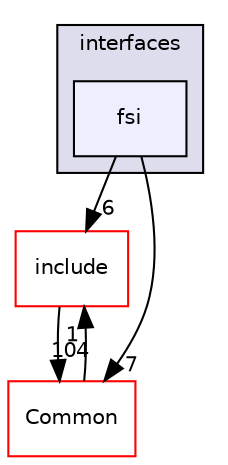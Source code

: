 digraph "SU2_CFD/src/interfaces/fsi" {
  compound=true
  node [ fontsize="10", fontname="Helvetica"];
  edge [ labelfontsize="10", labelfontname="Helvetica"];
  subgraph clusterdir_bc6ca47179aa66d6c6c3669f11c83c84 {
    graph [ bgcolor="#ddddee", pencolor="black", label="interfaces" fontname="Helvetica", fontsize="10", URL="dir_bc6ca47179aa66d6c6c3669f11c83c84.html"]
  dir_2fe594c194a8fcee3db878cb3a55d3ed [shape=box, label="fsi", style="filled", fillcolor="#eeeeff", pencolor="black", URL="dir_2fe594c194a8fcee3db878cb3a55d3ed.html"];
  }
  dir_3b735dd5547717c34264cbbbba892a8a [shape=box label="include" fillcolor="white" style="filled" color="red" URL="dir_3b735dd5547717c34264cbbbba892a8a.html"];
  dir_4ab6b4cc6a7edbff49100e9123df213f [shape=box label="Common" fillcolor="white" style="filled" color="red" URL="dir_4ab6b4cc6a7edbff49100e9123df213f.html"];
  dir_3b735dd5547717c34264cbbbba892a8a->dir_4ab6b4cc6a7edbff49100e9123df213f [headlabel="104", labeldistance=1.5 headhref="dir_000034_000000.html"];
  dir_4ab6b4cc6a7edbff49100e9123df213f->dir_3b735dd5547717c34264cbbbba892a8a [headlabel="1", labeldistance=1.5 headhref="dir_000000_000034.html"];
  dir_2fe594c194a8fcee3db878cb3a55d3ed->dir_3b735dd5547717c34264cbbbba892a8a [headlabel="6", labeldistance=1.5 headhref="dir_000072_000034.html"];
  dir_2fe594c194a8fcee3db878cb3a55d3ed->dir_4ab6b4cc6a7edbff49100e9123df213f [headlabel="7", labeldistance=1.5 headhref="dir_000072_000000.html"];
}
